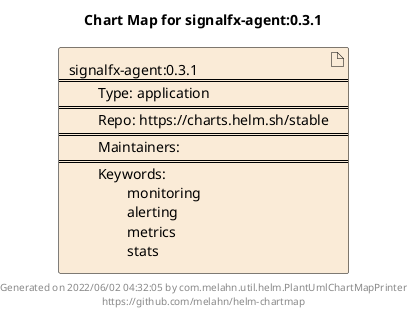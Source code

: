 @startuml
skinparam linetype ortho
skinparam backgroundColor white
skinparam usecaseBorderColor black
skinparam usecaseArrowColor LightSlateGray
skinparam artifactBorderColor black
skinparam artifactArrowColor LightSlateGray

title Chart Map for signalfx-agent:0.3.1

'There is one referenced Helm Chart
artifact "signalfx-agent:0.3.1\n====\n\tType: application\n====\n\tRepo: https://charts.helm.sh/stable\n====\n\tMaintainers: \n====\n\tKeywords: \n\t\tmonitoring\n\t\talerting\n\t\tmetrics\n\t\tstats" as signalfx_agent_0_3_1 #AntiqueWhite

'There are 0 referenced Docker Images

'Chart Dependencies

center footer Generated on 2022/06/02 04:32:05 by com.melahn.util.helm.PlantUmlChartMapPrinter\nhttps://github.com/melahn/helm-chartmap
@enduml
